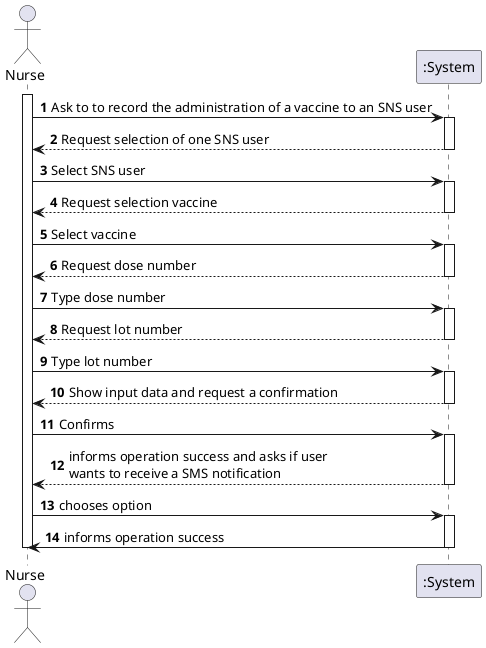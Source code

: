 @startuml
'https://plantuml.com/sequence-diagram

autonumber

actor "Nurse" as nurse

activate nurse

nurse -> ":System": Ask to to record the administration of a vaccine to an SNS user

activate ":System"

":System" --> nurse: Request selection of one SNS user

deactivate ":System"

nurse -> ":System": Select SNS user

activate ":System"

":System" --> nurse: Request selection vaccine

deactivate ":System"

nurse -> ":System": Select vaccine

activate ":System"

":System" --> nurse: Request dose number

deactivate ":System"

nurse -> ":System": Type dose number

activate ":System"

":System" --> nurse: Request lot number

deactivate ":System"

nurse -> ":System": Type lot number

activate ":System"

":System" --> nurse: Show input data and request a confirmation

deactivate ":System"

nurse -> ":System": Confirms

activate ":System"

":System" --> nurse: informs operation success and asks if user \nwants to receive a SMS notification

deactivate ":System"

nurse -> ":System": chooses option

activate ":System"

":System" -> nurse: informs operation success

deactivate ":System"

deactivate nurse

@enduml